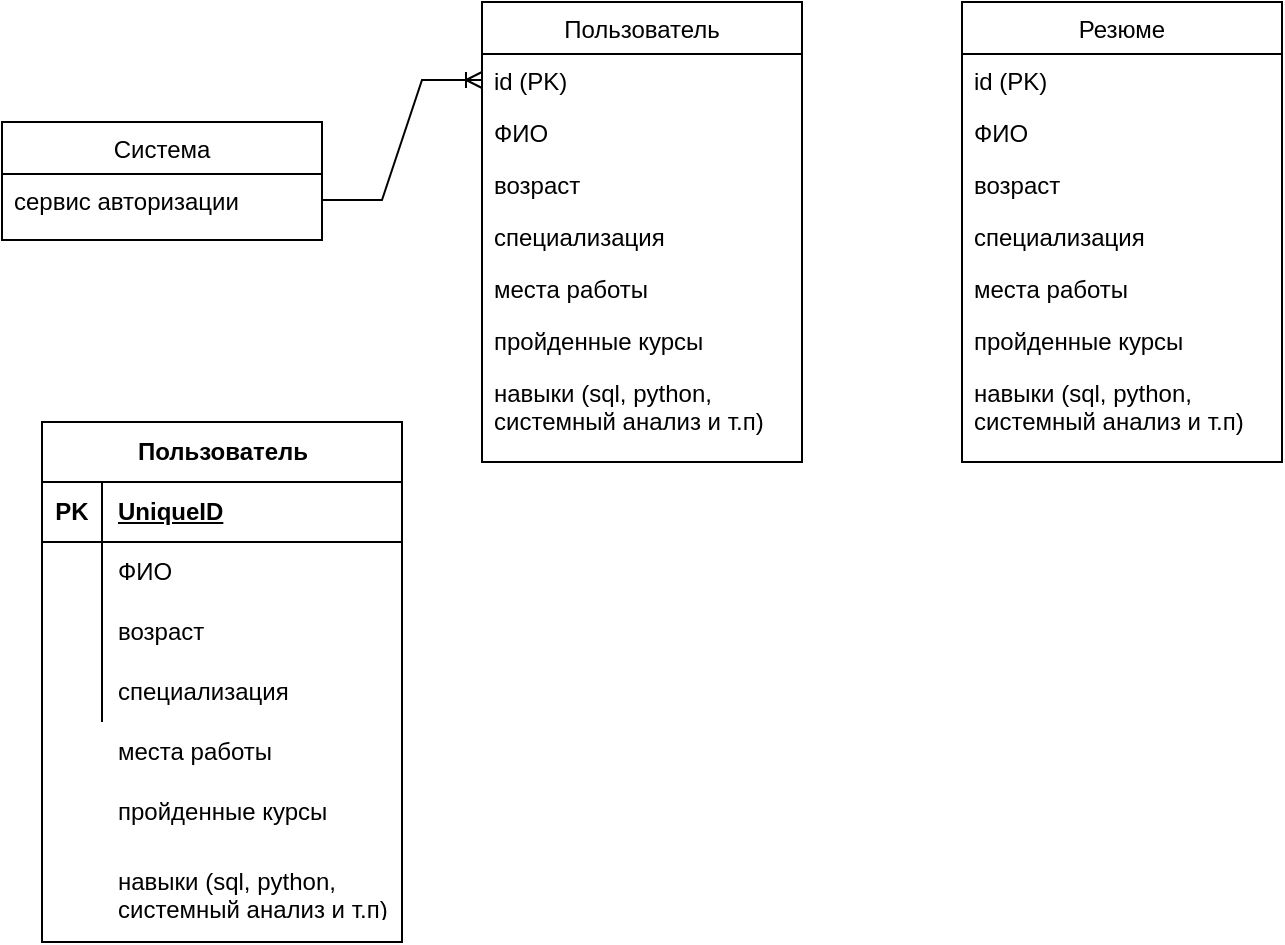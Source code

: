 <mxfile version="24.8.6">
  <diagram id="C5RBs43oDa-KdzZeNtuy" name="Page-1">
    <mxGraphModel dx="662" dy="550" grid="1" gridSize="10" guides="1" tooltips="1" connect="1" arrows="1" fold="1" page="1" pageScale="1" pageWidth="827" pageHeight="1169" math="0" shadow="0">
      <root>
        <mxCell id="WIyWlLk6GJQsqaUBKTNV-0" />
        <mxCell id="WIyWlLk6GJQsqaUBKTNV-1" parent="WIyWlLk6GJQsqaUBKTNV-0" />
        <mxCell id="Ims4vz69ag6I7L6BAAB2-3" value="Система" style="swimlane;fontStyle=0;align=center;verticalAlign=top;childLayout=stackLayout;horizontal=1;startSize=26;horizontalStack=0;resizeParent=1;resizeLast=0;collapsible=1;marginBottom=0;rounded=0;shadow=0;strokeWidth=1;" parent="WIyWlLk6GJQsqaUBKTNV-1" vertex="1">
          <mxGeometry x="90" y="190" width="160" height="59" as="geometry">
            <mxRectangle x="130" y="380" width="160" height="26" as="alternateBounds" />
          </mxGeometry>
        </mxCell>
        <mxCell id="Ims4vz69ag6I7L6BAAB2-4" value="сервис авторизации" style="text;align=left;verticalAlign=top;spacingLeft=4;spacingRight=4;overflow=hidden;rotatable=0;points=[[0,0.5],[1,0.5]];portConstraint=eastwest;" parent="Ims4vz69ag6I7L6BAAB2-3" vertex="1">
          <mxGeometry y="26" width="160" height="26" as="geometry" />
        </mxCell>
        <mxCell id="M-aOTeu6m2sU6AcI4HAz-0" value="Резюме" style="swimlane;fontStyle=0;align=center;verticalAlign=top;childLayout=stackLayout;horizontal=1;startSize=26;horizontalStack=0;resizeParent=1;resizeLast=0;collapsible=1;marginBottom=0;rounded=0;shadow=0;strokeWidth=1;" vertex="1" parent="WIyWlLk6GJQsqaUBKTNV-1">
          <mxGeometry x="570" y="130" width="160" height="230" as="geometry">
            <mxRectangle x="230" y="140" width="160" height="26" as="alternateBounds" />
          </mxGeometry>
        </mxCell>
        <mxCell id="M-aOTeu6m2sU6AcI4HAz-1" value="id (PK)" style="text;align=left;verticalAlign=top;spacingLeft=4;spacingRight=4;overflow=hidden;rotatable=0;points=[[0,0.5],[1,0.5]];portConstraint=eastwest;" vertex="1" parent="M-aOTeu6m2sU6AcI4HAz-0">
          <mxGeometry y="26" width="160" height="26" as="geometry" />
        </mxCell>
        <mxCell id="M-aOTeu6m2sU6AcI4HAz-2" value="ФИО" style="text;align=left;verticalAlign=top;spacingLeft=4;spacingRight=4;overflow=hidden;rotatable=0;points=[[0,0.5],[1,0.5]];portConstraint=eastwest;" vertex="1" parent="M-aOTeu6m2sU6AcI4HAz-0">
          <mxGeometry y="52" width="160" height="26" as="geometry" />
        </mxCell>
        <mxCell id="M-aOTeu6m2sU6AcI4HAz-3" value="возраст" style="text;align=left;verticalAlign=top;spacingLeft=4;spacingRight=4;overflow=hidden;rotatable=0;points=[[0,0.5],[1,0.5]];portConstraint=eastwest;rounded=0;shadow=0;html=0;" vertex="1" parent="M-aOTeu6m2sU6AcI4HAz-0">
          <mxGeometry y="78" width="160" height="26" as="geometry" />
        </mxCell>
        <mxCell id="M-aOTeu6m2sU6AcI4HAz-4" value="специализация" style="text;align=left;verticalAlign=top;spacingLeft=4;spacingRight=4;overflow=hidden;rotatable=0;points=[[0,0.5],[1,0.5]];portConstraint=eastwest;rounded=0;shadow=0;html=0;" vertex="1" parent="M-aOTeu6m2sU6AcI4HAz-0">
          <mxGeometry y="104" width="160" height="26" as="geometry" />
        </mxCell>
        <mxCell id="M-aOTeu6m2sU6AcI4HAz-5" value="места работы" style="text;align=left;verticalAlign=top;spacingLeft=4;spacingRight=4;overflow=hidden;rotatable=0;points=[[0,0.5],[1,0.5]];portConstraint=eastwest;rounded=0;shadow=0;html=0;" vertex="1" parent="M-aOTeu6m2sU6AcI4HAz-0">
          <mxGeometry y="130" width="160" height="26" as="geometry" />
        </mxCell>
        <mxCell id="M-aOTeu6m2sU6AcI4HAz-6" value="пройденные курсы" style="text;align=left;verticalAlign=top;spacingLeft=4;spacingRight=4;overflow=hidden;rotatable=0;points=[[0,0.5],[1,0.5]];portConstraint=eastwest;rounded=0;shadow=0;html=0;" vertex="1" parent="M-aOTeu6m2sU6AcI4HAz-0">
          <mxGeometry y="156" width="160" height="26" as="geometry" />
        </mxCell>
        <mxCell id="M-aOTeu6m2sU6AcI4HAz-7" value="навыки (sql, python,&#xa;системный анализ и т.п)" style="text;align=left;verticalAlign=top;spacingLeft=4;spacingRight=4;overflow=hidden;rotatable=0;points=[[0,0.5],[1,0.5]];portConstraint=eastwest;rounded=0;shadow=0;html=0;" vertex="1" parent="M-aOTeu6m2sU6AcI4HAz-0">
          <mxGeometry y="182" width="160" height="44" as="geometry" />
        </mxCell>
        <mxCell id="M-aOTeu6m2sU6AcI4HAz-10" value="Пользователь" style="swimlane;fontStyle=0;align=center;verticalAlign=top;childLayout=stackLayout;horizontal=1;startSize=26;horizontalStack=0;resizeParent=1;resizeLast=0;collapsible=1;marginBottom=0;rounded=0;shadow=0;strokeWidth=1;" vertex="1" parent="WIyWlLk6GJQsqaUBKTNV-1">
          <mxGeometry x="330" y="130" width="160" height="230" as="geometry">
            <mxRectangle x="230" y="140" width="160" height="26" as="alternateBounds" />
          </mxGeometry>
        </mxCell>
        <mxCell id="M-aOTeu6m2sU6AcI4HAz-11" value="id (PK)" style="text;align=left;verticalAlign=top;spacingLeft=4;spacingRight=4;overflow=hidden;rotatable=0;points=[[0,0.5],[1,0.5]];portConstraint=eastwest;" vertex="1" parent="M-aOTeu6m2sU6AcI4HAz-10">
          <mxGeometry y="26" width="160" height="26" as="geometry" />
        </mxCell>
        <mxCell id="M-aOTeu6m2sU6AcI4HAz-12" value="ФИО" style="text;align=left;verticalAlign=top;spacingLeft=4;spacingRight=4;overflow=hidden;rotatable=0;points=[[0,0.5],[1,0.5]];portConstraint=eastwest;" vertex="1" parent="M-aOTeu6m2sU6AcI4HAz-10">
          <mxGeometry y="52" width="160" height="26" as="geometry" />
        </mxCell>
        <mxCell id="M-aOTeu6m2sU6AcI4HAz-13" value="возраст" style="text;align=left;verticalAlign=top;spacingLeft=4;spacingRight=4;overflow=hidden;rotatable=0;points=[[0,0.5],[1,0.5]];portConstraint=eastwest;rounded=0;shadow=0;html=0;" vertex="1" parent="M-aOTeu6m2sU6AcI4HAz-10">
          <mxGeometry y="78" width="160" height="26" as="geometry" />
        </mxCell>
        <mxCell id="M-aOTeu6m2sU6AcI4HAz-14" value="специализация" style="text;align=left;verticalAlign=top;spacingLeft=4;spacingRight=4;overflow=hidden;rotatable=0;points=[[0,0.5],[1,0.5]];portConstraint=eastwest;rounded=0;shadow=0;html=0;" vertex="1" parent="M-aOTeu6m2sU6AcI4HAz-10">
          <mxGeometry y="104" width="160" height="26" as="geometry" />
        </mxCell>
        <mxCell id="M-aOTeu6m2sU6AcI4HAz-15" value="места работы" style="text;align=left;verticalAlign=top;spacingLeft=4;spacingRight=4;overflow=hidden;rotatable=0;points=[[0,0.5],[1,0.5]];portConstraint=eastwest;rounded=0;shadow=0;html=0;" vertex="1" parent="M-aOTeu6m2sU6AcI4HAz-10">
          <mxGeometry y="130" width="160" height="26" as="geometry" />
        </mxCell>
        <mxCell id="M-aOTeu6m2sU6AcI4HAz-16" value="пройденные курсы" style="text;align=left;verticalAlign=top;spacingLeft=4;spacingRight=4;overflow=hidden;rotatable=0;points=[[0,0.5],[1,0.5]];portConstraint=eastwest;rounded=0;shadow=0;html=0;" vertex="1" parent="M-aOTeu6m2sU6AcI4HAz-10">
          <mxGeometry y="156" width="160" height="26" as="geometry" />
        </mxCell>
        <mxCell id="M-aOTeu6m2sU6AcI4HAz-17" value="навыки (sql, python,&#xa;системный анализ и т.п)" style="text;align=left;verticalAlign=top;spacingLeft=4;spacingRight=4;overflow=hidden;rotatable=0;points=[[0,0.5],[1,0.5]];portConstraint=eastwest;rounded=0;shadow=0;html=0;" vertex="1" parent="M-aOTeu6m2sU6AcI4HAz-10">
          <mxGeometry y="182" width="160" height="44" as="geometry" />
        </mxCell>
        <mxCell id="M-aOTeu6m2sU6AcI4HAz-18" value="" style="edgeStyle=entityRelationEdgeStyle;fontSize=12;html=1;endArrow=ERoneToMany;rounded=0;entryX=0;entryY=0.5;entryDx=0;entryDy=0;exitX=1;exitY=0.5;exitDx=0;exitDy=0;" edge="1" parent="WIyWlLk6GJQsqaUBKTNV-1" source="Ims4vz69ag6I7L6BAAB2-4" target="M-aOTeu6m2sU6AcI4HAz-11">
          <mxGeometry width="100" height="100" relative="1" as="geometry">
            <mxPoint x="360" y="390" as="sourcePoint" />
            <mxPoint x="460" y="290" as="targetPoint" />
          </mxGeometry>
        </mxCell>
        <mxCell id="M-aOTeu6m2sU6AcI4HAz-19" value="Пользователь" style="shape=table;startSize=30;container=1;collapsible=1;childLayout=tableLayout;fixedRows=1;rowLines=0;fontStyle=1;align=center;resizeLast=1;html=1;" vertex="1" parent="WIyWlLk6GJQsqaUBKTNV-1">
          <mxGeometry x="110" y="340" width="180" height="260" as="geometry">
            <mxRectangle x="110" y="340" width="120" height="30" as="alternateBounds" />
          </mxGeometry>
        </mxCell>
        <mxCell id="M-aOTeu6m2sU6AcI4HAz-20" value="" style="shape=tableRow;horizontal=0;startSize=0;swimlaneHead=0;swimlaneBody=0;fillColor=none;collapsible=0;dropTarget=0;points=[[0,0.5],[1,0.5]];portConstraint=eastwest;top=0;left=0;right=0;bottom=1;" vertex="1" parent="M-aOTeu6m2sU6AcI4HAz-19">
          <mxGeometry y="30" width="180" height="30" as="geometry" />
        </mxCell>
        <mxCell id="M-aOTeu6m2sU6AcI4HAz-21" value="PK" style="shape=partialRectangle;connectable=0;fillColor=none;top=0;left=0;bottom=0;right=0;fontStyle=1;overflow=hidden;whiteSpace=wrap;html=1;" vertex="1" parent="M-aOTeu6m2sU6AcI4HAz-20">
          <mxGeometry width="30" height="30" as="geometry">
            <mxRectangle width="30" height="30" as="alternateBounds" />
          </mxGeometry>
        </mxCell>
        <mxCell id="M-aOTeu6m2sU6AcI4HAz-22" value="UniqueID" style="shape=partialRectangle;connectable=0;fillColor=none;top=0;left=0;bottom=0;right=0;align=left;spacingLeft=6;fontStyle=5;overflow=hidden;whiteSpace=wrap;html=1;" vertex="1" parent="M-aOTeu6m2sU6AcI4HAz-20">
          <mxGeometry x="30" width="150" height="30" as="geometry">
            <mxRectangle width="150" height="30" as="alternateBounds" />
          </mxGeometry>
        </mxCell>
        <mxCell id="M-aOTeu6m2sU6AcI4HAz-23" value="" style="shape=tableRow;horizontal=0;startSize=0;swimlaneHead=0;swimlaneBody=0;fillColor=none;collapsible=0;dropTarget=0;points=[[0,0.5],[1,0.5]];portConstraint=eastwest;top=0;left=0;right=0;bottom=0;" vertex="1" parent="M-aOTeu6m2sU6AcI4HAz-19">
          <mxGeometry y="60" width="180" height="30" as="geometry" />
        </mxCell>
        <mxCell id="M-aOTeu6m2sU6AcI4HAz-24" value="" style="shape=partialRectangle;connectable=0;fillColor=none;top=0;left=0;bottom=0;right=0;editable=1;overflow=hidden;whiteSpace=wrap;html=1;" vertex="1" parent="M-aOTeu6m2sU6AcI4HAz-23">
          <mxGeometry width="30" height="30" as="geometry">
            <mxRectangle width="30" height="30" as="alternateBounds" />
          </mxGeometry>
        </mxCell>
        <mxCell id="M-aOTeu6m2sU6AcI4HAz-25" value="&lt;span style=&quot;text-wrap-mode: nowrap;&quot;&gt;ФИО&lt;/span&gt;" style="shape=partialRectangle;connectable=0;fillColor=none;top=0;left=0;bottom=0;right=0;align=left;spacingLeft=6;overflow=hidden;whiteSpace=wrap;html=1;" vertex="1" parent="M-aOTeu6m2sU6AcI4HAz-23">
          <mxGeometry x="30" width="150" height="30" as="geometry">
            <mxRectangle width="150" height="30" as="alternateBounds" />
          </mxGeometry>
        </mxCell>
        <mxCell id="M-aOTeu6m2sU6AcI4HAz-26" value="" style="shape=tableRow;horizontal=0;startSize=0;swimlaneHead=0;swimlaneBody=0;fillColor=none;collapsible=0;dropTarget=0;points=[[0,0.5],[1,0.5]];portConstraint=eastwest;top=0;left=0;right=0;bottom=0;" vertex="1" parent="M-aOTeu6m2sU6AcI4HAz-19">
          <mxGeometry y="90" width="180" height="30" as="geometry" />
        </mxCell>
        <mxCell id="M-aOTeu6m2sU6AcI4HAz-27" value="" style="shape=partialRectangle;connectable=0;fillColor=none;top=0;left=0;bottom=0;right=0;editable=1;overflow=hidden;whiteSpace=wrap;html=1;" vertex="1" parent="M-aOTeu6m2sU6AcI4HAz-26">
          <mxGeometry width="30" height="30" as="geometry">
            <mxRectangle width="30" height="30" as="alternateBounds" />
          </mxGeometry>
        </mxCell>
        <mxCell id="M-aOTeu6m2sU6AcI4HAz-28" value="&lt;span style=&quot;text-wrap-mode: nowrap;&quot;&gt;возраст&lt;/span&gt;" style="shape=partialRectangle;connectable=0;fillColor=none;top=0;left=0;bottom=0;right=0;align=left;spacingLeft=6;overflow=hidden;whiteSpace=wrap;html=1;" vertex="1" parent="M-aOTeu6m2sU6AcI4HAz-26">
          <mxGeometry x="30" width="150" height="30" as="geometry">
            <mxRectangle width="150" height="30" as="alternateBounds" />
          </mxGeometry>
        </mxCell>
        <mxCell id="M-aOTeu6m2sU6AcI4HAz-29" value="" style="shape=tableRow;horizontal=0;startSize=0;swimlaneHead=0;swimlaneBody=0;fillColor=none;collapsible=0;dropTarget=0;points=[[0,0.5],[1,0.5]];portConstraint=eastwest;top=0;left=0;right=0;bottom=0;" vertex="1" parent="M-aOTeu6m2sU6AcI4HAz-19">
          <mxGeometry y="120" width="180" height="30" as="geometry" />
        </mxCell>
        <mxCell id="M-aOTeu6m2sU6AcI4HAz-30" value="" style="shape=partialRectangle;connectable=0;fillColor=none;top=0;left=0;bottom=0;right=0;editable=1;overflow=hidden;whiteSpace=wrap;html=1;" vertex="1" parent="M-aOTeu6m2sU6AcI4HAz-29">
          <mxGeometry width="30" height="30" as="geometry">
            <mxRectangle width="30" height="30" as="alternateBounds" />
          </mxGeometry>
        </mxCell>
        <mxCell id="M-aOTeu6m2sU6AcI4HAz-31" value="&lt;span style=&quot;text-wrap-mode: nowrap;&quot;&gt;специализация&lt;/span&gt;" style="shape=partialRectangle;connectable=0;fillColor=none;top=0;left=0;bottom=0;right=0;align=left;spacingLeft=6;overflow=hidden;whiteSpace=wrap;html=1;" vertex="1" parent="M-aOTeu6m2sU6AcI4HAz-29">
          <mxGeometry x="30" width="150" height="30" as="geometry">
            <mxRectangle width="150" height="30" as="alternateBounds" />
          </mxGeometry>
        </mxCell>
        <mxCell id="M-aOTeu6m2sU6AcI4HAz-32" value="&lt;span style=&quot;text-wrap-mode: nowrap;&quot;&gt;места работы&lt;/span&gt;" style="shape=partialRectangle;connectable=0;fillColor=none;top=0;left=0;bottom=0;right=0;align=left;spacingLeft=6;overflow=hidden;whiteSpace=wrap;html=1;" vertex="1" parent="WIyWlLk6GJQsqaUBKTNV-1">
          <mxGeometry x="140" y="490" width="150" height="30" as="geometry">
            <mxRectangle width="150" height="30" as="alternateBounds" />
          </mxGeometry>
        </mxCell>
        <mxCell id="M-aOTeu6m2sU6AcI4HAz-33" value="" style="shape=partialRectangle;connectable=0;fillColor=none;top=0;left=0;bottom=0;right=0;editable=1;overflow=hidden;whiteSpace=wrap;html=1;" vertex="1" parent="WIyWlLk6GJQsqaUBKTNV-1">
          <mxGeometry x="110" y="490" width="30" height="30" as="geometry">
            <mxRectangle width="30" height="30" as="alternateBounds" />
          </mxGeometry>
        </mxCell>
        <mxCell id="M-aOTeu6m2sU6AcI4HAz-38" value="&lt;span style=&quot;text-wrap-mode: nowrap;&quot;&gt;пройденные курсы&lt;/span&gt;" style="shape=partialRectangle;connectable=0;fillColor=none;top=0;left=0;bottom=0;right=0;align=left;spacingLeft=6;overflow=hidden;whiteSpace=wrap;html=1;" vertex="1" parent="WIyWlLk6GJQsqaUBKTNV-1">
          <mxGeometry x="140" y="520" width="150" height="30" as="geometry">
            <mxRectangle width="150" height="30" as="alternateBounds" />
          </mxGeometry>
        </mxCell>
        <mxCell id="M-aOTeu6m2sU6AcI4HAz-39" value="&lt;span style=&quot;text-wrap-mode: nowrap;&quot;&gt;навыки (sql, python,&lt;/span&gt;&lt;br style=&quot;padding: 0px; margin: 0px; text-wrap-mode: nowrap;&quot;&gt;&lt;span style=&quot;text-wrap-mode: nowrap;&quot;&gt;системный анализ и т.п)&lt;/span&gt;" style="shape=partialRectangle;connectable=0;fillColor=none;top=0;left=0;bottom=0;right=0;align=left;spacingLeft=6;overflow=hidden;whiteSpace=wrap;html=1;" vertex="1" parent="WIyWlLk6GJQsqaUBKTNV-1">
          <mxGeometry x="140" y="560" width="150" height="30" as="geometry">
            <mxRectangle width="150" height="30" as="alternateBounds" />
          </mxGeometry>
        </mxCell>
      </root>
    </mxGraphModel>
  </diagram>
</mxfile>

